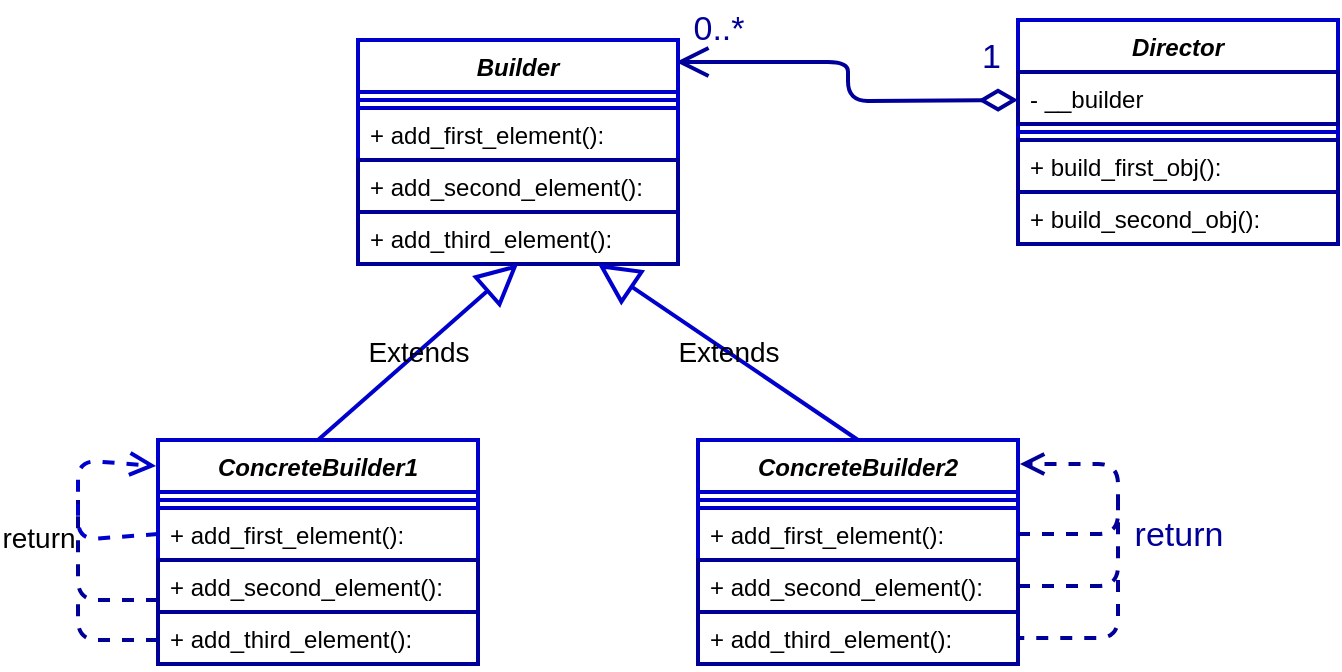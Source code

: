 <mxfile version="14.6.6" type="embed"><diagram id="VJb8D4FvVCW9xLAJZHjJ" name="Page-1"><mxGraphModel dx="349" dy="670" grid="1" gridSize="10" guides="1" tooltips="1" connect="1" arrows="1" fold="1" page="1" pageScale="1" pageWidth="850" pageHeight="1100" background="#ffffff" math="0" shadow="0"><root><mxCell id="0"/><mxCell id="1" parent="0"/><mxCell id="21" value="Director" style="swimlane;fontStyle=3;align=center;verticalAlign=top;childLayout=stackLayout;horizontal=1;startSize=26;horizontalStack=0;resizeParent=1;resizeParentMax=0;resizeLast=0;collapsible=1;marginBottom=0;fontColor=#000000;strokeColor=#0000CC;strokeWidth=2;fillColor=#FFFFFF;" parent="1" vertex="1"><mxGeometry x="510" y="220" width="160" height="112" as="geometry"/></mxCell><mxCell id="25" value="- __builder" style="text;align=left;verticalAlign=top;spacingLeft=4;spacingRight=4;overflow=hidden;rotatable=0;points=[[0,0.5],[1,0.5]];portConstraint=eastwest;fillColor=#FFFFFF;strokeWidth=2;strokeColor=#000099;fontColor=#000000;" parent="21" vertex="1"><mxGeometry y="26" width="160" height="26" as="geometry"/></mxCell><mxCell id="22" value="" style="line;strokeWidth=2;align=left;verticalAlign=middle;spacingTop=-1;spacingLeft=3;spacingRight=3;rotatable=0;labelPosition=right;points=[];portConstraint=eastwest;fontColor=#000000;strokeColor=#0000CC;fillColor=#FFFFFF;" parent="21" vertex="1"><mxGeometry y="52" width="160" height="8" as="geometry"/></mxCell><mxCell id="26" value="+ build_first_obj(): " style="text;align=left;verticalAlign=top;spacingLeft=4;spacingRight=4;overflow=hidden;rotatable=0;points=[[0,0.5],[1,0.5]];portConstraint=eastwest;fillColor=#FFFFFF;strokeWidth=2;strokeColor=#000099;fontColor=#000000;" parent="21" vertex="1"><mxGeometry y="60" width="160" height="26" as="geometry"/></mxCell><mxCell id="27" value="+ build_second_obj(): " style="text;align=left;verticalAlign=top;spacingLeft=4;spacingRight=4;overflow=hidden;rotatable=0;points=[[0,0.5],[1,0.5]];portConstraint=eastwest;fillColor=#FFFFFF;strokeWidth=2;strokeColor=#000099;fontColor=#000000;" parent="21" vertex="1"><mxGeometry y="86" width="160" height="26" as="geometry"/></mxCell><mxCell id="28" value="1" style="endArrow=open;html=1;endSize=12;startArrow=diamondThin;startSize=14;startFill=0;edgeStyle=orthogonalEdgeStyle;align=left;verticalAlign=bottom;entryX=0.994;entryY=0.098;entryDx=0;entryDy=0;entryPerimeter=0;labelBackgroundColor=none;fontColor=#000099;fontSize=17;strokeWidth=2;strokeColor=#000099;" parent="1" target="6" edge="1"><mxGeometry x="0.0" y="-65" relative="1" as="geometry"><mxPoint x="510" y="260" as="sourcePoint"/><mxPoint x="500" y="350" as="targetPoint"/><mxPoint as="offset"/></mxGeometry></mxCell><mxCell id="6" value="Builder" style="swimlane;fontStyle=3;align=center;verticalAlign=top;childLayout=stackLayout;horizontal=1;startSize=26;horizontalStack=0;resizeParent=1;resizeParentMax=0;resizeLast=0;collapsible=1;marginBottom=0;fontColor=#000000;strokeColor=#0000CC;strokeWidth=2;fillColor=#FFFFFF;" parent="1" vertex="1"><mxGeometry x="180" y="230" width="160" height="112" as="geometry"/></mxCell><mxCell id="7" value="" style="line;strokeWidth=2;align=left;verticalAlign=middle;spacingTop=-1;spacingLeft=3;spacingRight=3;rotatable=0;labelPosition=right;points=[];portConstraint=eastwest;fontColor=#000000;strokeColor=#0000CC;fillColor=#FFFFFF;" parent="6" vertex="1"><mxGeometry y="26" width="160" height="8" as="geometry"/></mxCell><mxCell id="8" value="+ add_first_element(): " style="text;align=left;verticalAlign=top;spacingLeft=4;spacingRight=4;overflow=hidden;rotatable=0;points=[[0,0.5],[1,0.5]];portConstraint=eastwest;fontColor=#000000;strokeColor=#0000CC;strokeWidth=2;fillColor=#FFFFFF;" parent="6" vertex="1"><mxGeometry y="34" width="160" height="26" as="geometry"/></mxCell><mxCell id="9" value="+ add_second_element(): " style="text;align=left;verticalAlign=top;spacingLeft=4;spacingRight=4;overflow=hidden;rotatable=0;points=[[0,0.5],[1,0.5]];portConstraint=eastwest;fillColor=#FFFFFF;strokeWidth=2;strokeColor=#000099;fontColor=#000000;" parent="6" vertex="1"><mxGeometry y="60" width="160" height="26" as="geometry"/></mxCell><mxCell id="10" value="+ add_third_element(): " style="text;align=left;verticalAlign=top;spacingLeft=4;spacingRight=4;overflow=hidden;rotatable=0;points=[[0,0.5],[1,0.5]];portConstraint=eastwest;fillColor=#FFFFFF;strokeWidth=2;strokeColor=#000099;fontColor=#000000;" parent="6" vertex="1"><mxGeometry y="86" width="160" height="26" as="geometry"/></mxCell><mxCell id="32" value="0..*" style="text;html=1;align=center;verticalAlign=middle;resizable=0;points=[];autosize=1;fontSize=17;fontColor=#000099;" parent="1" vertex="1"><mxGeometry x="340" y="210" width="40" height="30" as="geometry"/></mxCell><mxCell id="16" value="ConcreteBuilder1" style="swimlane;fontStyle=3;align=center;verticalAlign=top;childLayout=stackLayout;horizontal=1;startSize=26;horizontalStack=0;resizeParent=1;resizeParentMax=0;resizeLast=0;collapsible=1;marginBottom=0;fontColor=#000000;strokeColor=#0000CC;strokeWidth=2;fillColor=#FFFFFF;" parent="1" vertex="1"><mxGeometry x="80" y="430" width="160" height="112" as="geometry"/></mxCell><mxCell id="17" value="" style="line;strokeWidth=2;align=left;verticalAlign=middle;spacingTop=-1;spacingLeft=3;spacingRight=3;rotatable=0;labelPosition=right;points=[];portConstraint=eastwest;fontColor=#000000;strokeColor=#0000CC;fillColor=#FFFFFF;" parent="16" vertex="1"><mxGeometry y="26" width="160" height="8" as="geometry"/></mxCell><mxCell id="18" value="+ add_first_element(): " style="text;align=left;verticalAlign=top;spacingLeft=4;spacingRight=4;overflow=hidden;rotatable=0;points=[[0,0.5],[1,0.5]];portConstraint=eastwest;fontColor=#000000;strokeColor=#0000CC;strokeWidth=2;fillColor=#FFFFFF;" parent="16" vertex="1"><mxGeometry y="34" width="160" height="26" as="geometry"/></mxCell><mxCell id="19" value="+ add_second_element(): " style="text;align=left;verticalAlign=top;spacingLeft=4;spacingRight=4;overflow=hidden;rotatable=0;points=[[0,0.5],[1,0.5]];portConstraint=eastwest;fillColor=#FFFFFF;strokeWidth=2;strokeColor=#000099;fontColor=#000000;" parent="16" vertex="1"><mxGeometry y="60" width="160" height="26" as="geometry"/></mxCell><mxCell id="20" value="+ add_third_element(): " style="text;align=left;verticalAlign=top;spacingLeft=4;spacingRight=4;overflow=hidden;rotatable=0;points=[[0,0.5],[1,0.5]];portConstraint=eastwest;fillColor=#FFFFFF;strokeWidth=2;strokeColor=#000099;fontColor=#000000;" parent="16" vertex="1"><mxGeometry y="86" width="160" height="26" as="geometry"/></mxCell><mxCell id="35" value="return" style="html=1;verticalAlign=bottom;endArrow=open;dashed=1;endSize=9;exitX=0;exitY=0.5;exitDx=0;exitDy=0;entryX=-0.006;entryY=0.116;entryDx=0;entryDy=0;targetPerimeterSpacing=2;strokeWidth=2;strokeColor=#0000CC;fontColor=#000000;labelBackgroundColor=none;fontSize=14;entryPerimeter=0;" parent="16" source="18" target="16" edge="1"><mxGeometry x="-0.327" y="22" relative="1" as="geometry"><mxPoint x="310" y="-163" as="sourcePoint"/><mxPoint x="520" y="-197" as="targetPoint"/><Array as="points"><mxPoint x="-40" y="50"/><mxPoint x="-40" y="10"/></Array><mxPoint x="2" y="10" as="offset"/></mxGeometry></mxCell><mxCell id="11" value="ConcreteBuilder2" style="swimlane;fontStyle=3;align=center;verticalAlign=top;childLayout=stackLayout;horizontal=1;startSize=26;horizontalStack=0;resizeParent=1;resizeParentMax=0;resizeLast=0;collapsible=1;marginBottom=0;fontColor=#000000;strokeColor=#0000CC;strokeWidth=2;fillColor=#FFFFFF;" parent="1" vertex="1"><mxGeometry x="350" y="430" width="160" height="112" as="geometry"/></mxCell><mxCell id="12" value="" style="line;strokeWidth=2;align=left;verticalAlign=middle;spacingTop=-1;spacingLeft=3;spacingRight=3;rotatable=0;labelPosition=right;points=[];portConstraint=eastwest;fontColor=#000000;strokeColor=#0000CC;fillColor=#FFFFFF;" parent="11" vertex="1"><mxGeometry y="26" width="160" height="8" as="geometry"/></mxCell><mxCell id="13" value="+ add_first_element(): " style="text;align=left;verticalAlign=top;spacingLeft=4;spacingRight=4;overflow=hidden;rotatable=0;points=[[0,0.5],[1,0.5]];portConstraint=eastwest;fontColor=#000000;strokeColor=#0000CC;strokeWidth=2;fillColor=#FFFFFF;" parent="11" vertex="1"><mxGeometry y="34" width="160" height="26" as="geometry"/></mxCell><mxCell id="14" value="+ add_second_element(): " style="text;align=left;verticalAlign=top;spacingLeft=4;spacingRight=4;overflow=hidden;rotatable=0;points=[[0,0.5],[1,0.5]];portConstraint=eastwest;fillColor=#FFFFFF;strokeWidth=2;strokeColor=#000099;fontColor=#000000;" parent="11" vertex="1"><mxGeometry y="60" width="160" height="26" as="geometry"/></mxCell><mxCell id="15" value="+ add_third_element(): " style="text;align=left;verticalAlign=top;spacingLeft=4;spacingRight=4;overflow=hidden;rotatable=0;points=[[0,0.5],[1,0.5]];portConstraint=eastwest;fillColor=#FFFFFF;strokeWidth=2;strokeColor=#000099;fontColor=#000000;" parent="11" vertex="1"><mxGeometry y="86" width="160" height="26" as="geometry"/></mxCell><mxCell id="49" value="return" style="html=1;verticalAlign=bottom;endArrow=open;dashed=1;endSize=8;labelBackgroundColor=none;strokeColor=#000099;strokeWidth=2;fontSize=17;fontColor=#000099;exitX=1;exitY=0.5;exitDx=0;exitDy=0;entryX=1.006;entryY=0.107;entryDx=0;entryDy=0;entryPerimeter=0;" parent="11" source="13" target="11" edge="1"><mxGeometry x="-0.254" y="-33" relative="1" as="geometry"><mxPoint x="-10" y="180" as="sourcePoint"/><mxPoint x="210" y="-20" as="targetPoint"/><Array as="points"><mxPoint x="210" y="47"/><mxPoint x="210" y="12"/></Array><mxPoint x="-3" y="13" as="offset"/></mxGeometry></mxCell><mxCell id="33" value="Extends" style="endArrow=block;endSize=16;endFill=0;html=1;labelBackgroundColor=none;strokeColor=#0000CC;strokeWidth=2;fontColor=#000000;entryX=0.5;entryY=1;entryDx=0;entryDy=0;exitX=0.5;exitY=0;exitDx=0;exitDy=0;fontSize=14;" parent="1" source="16" target="6" edge="1"><mxGeometry width="160" relative="1" as="geometry"><mxPoint x="100" y="390" as="sourcePoint"/><mxPoint x="310" y="280" as="targetPoint"/></mxGeometry></mxCell><mxCell id="34" value="Extends" style="endArrow=block;endSize=16;endFill=0;html=1;labelBackgroundColor=none;strokeColor=#0000CC;strokeWidth=2;fontColor=#000000;entryX=0.75;entryY=1;entryDx=0;entryDy=0;exitX=0.5;exitY=0;exitDx=0;exitDy=0;fontSize=14;" parent="1" source="11" target="6" edge="1"><mxGeometry width="160" relative="1" as="geometry"><mxPoint x="110" y="400" as="sourcePoint"/><mxPoint x="320" y="290" as="targetPoint"/></mxGeometry></mxCell><mxCell id="40" value="" style="endArrow=none;dashed=1;html=1;labelBackgroundColor=none;strokeColor=#000099;strokeWidth=2;fontSize=17;fontColor=#000099;" parent="1" edge="1"><mxGeometry width="50" height="50" relative="1" as="geometry"><mxPoint x="80" y="510" as="sourcePoint"/><mxPoint x="40" y="460" as="targetPoint"/><Array as="points"><mxPoint x="40" y="510"/></Array></mxGeometry></mxCell><mxCell id="41" value="" style="endArrow=none;dashed=1;html=1;labelBackgroundColor=none;strokeColor=#000099;strokeWidth=2;fontSize=17;fontColor=#000099;" parent="1" edge="1"><mxGeometry width="50" height="50" relative="1" as="geometry"><mxPoint x="80" y="530" as="sourcePoint"/><mxPoint x="40" y="510" as="targetPoint"/><Array as="points"><mxPoint x="40" y="530"/></Array></mxGeometry></mxCell><mxCell id="47" value="" style="endArrow=none;dashed=1;html=1;labelBackgroundColor=none;strokeColor=#000099;strokeWidth=2;fontSize=17;fontColor=#000099;entryX=1;entryY=0.5;entryDx=0;entryDy=0;" parent="1" target="15" edge="1"><mxGeometry width="50" height="50" relative="1" as="geometry"><mxPoint x="560" y="500" as="sourcePoint"/><mxPoint x="350" y="620" as="targetPoint"/><Array as="points"><mxPoint x="560" y="529"/></Array></mxGeometry></mxCell><mxCell id="48" value="" style="endArrow=none;dashed=1;html=1;labelBackgroundColor=none;strokeColor=#000099;strokeWidth=2;fontSize=17;fontColor=#000099;exitX=1;exitY=0.5;exitDx=0;exitDy=0;" parent="1" source="14" edge="1"><mxGeometry width="50" height="50" relative="1" as="geometry"><mxPoint x="210" y="650" as="sourcePoint"/><mxPoint x="560" y="460" as="targetPoint"/><Array as="points"><mxPoint x="560" y="503"/></Array></mxGeometry></mxCell></root></mxGraphModel></diagram></mxfile>